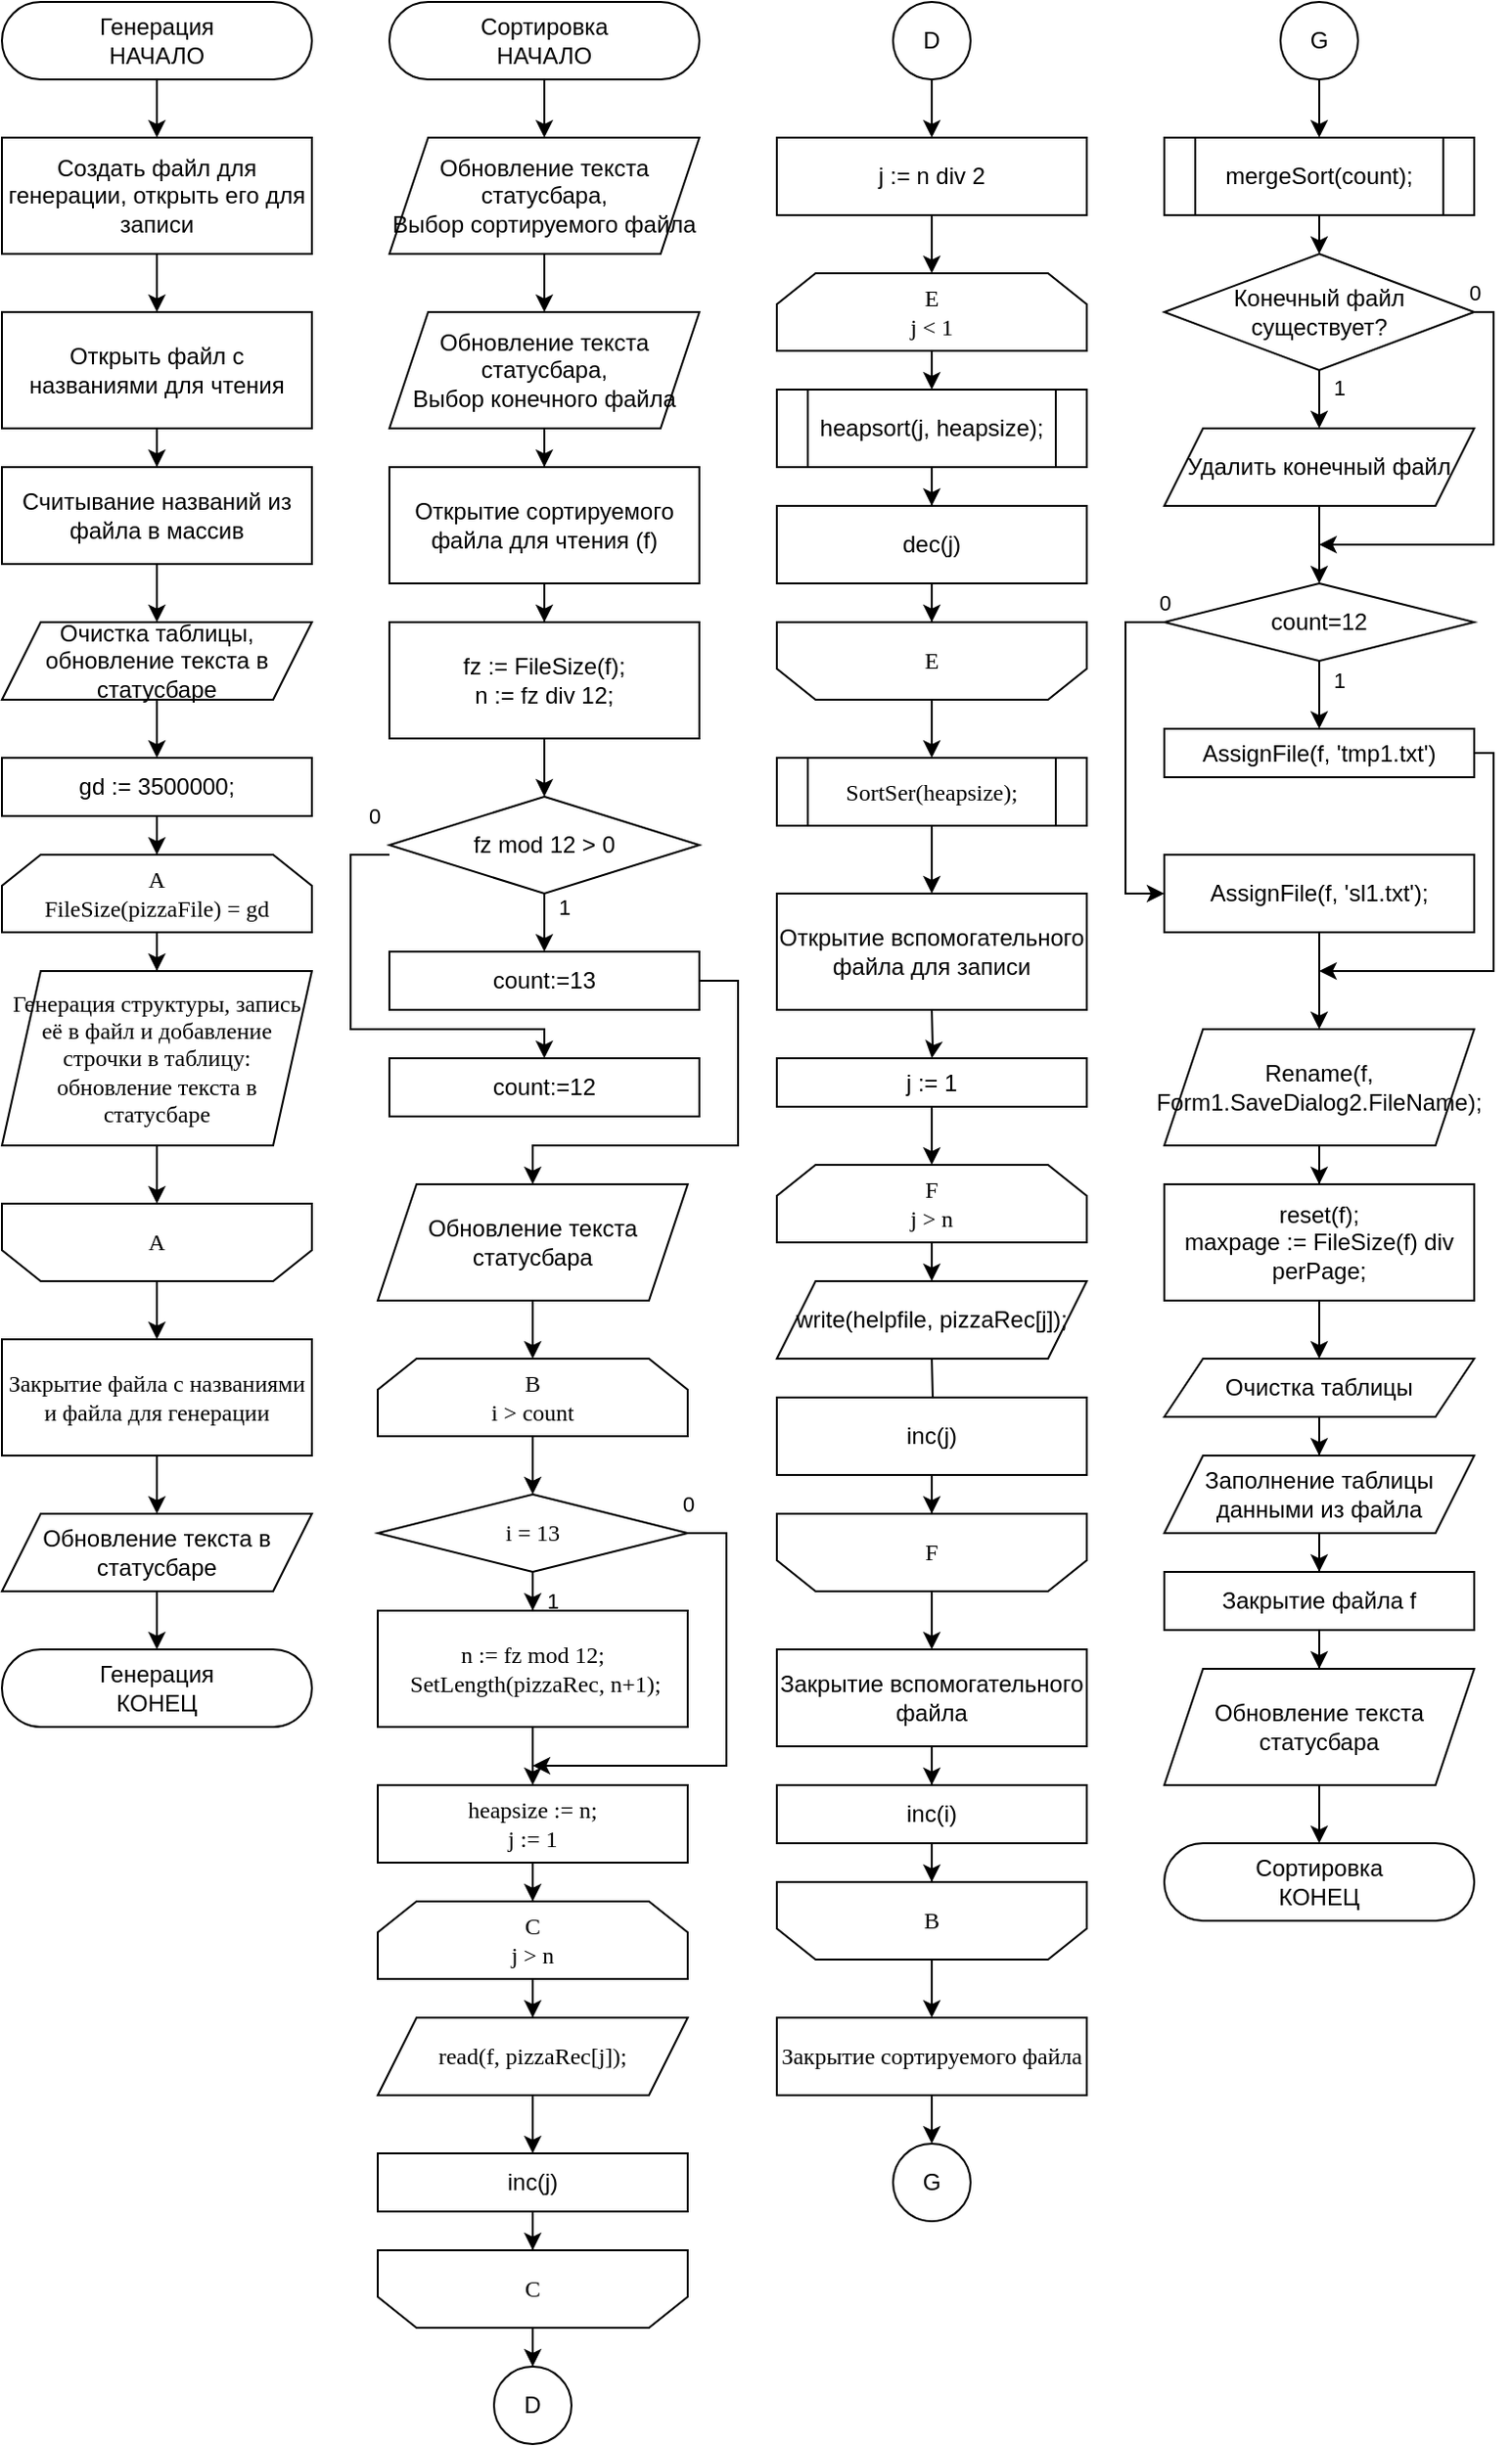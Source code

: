 <mxfile version="14.6.13" type="device"><diagram id="C5RBs43oDa-KdzZeNtuy" name="Page-1"><mxGraphModel dx="1102" dy="614" grid="1" gridSize="10" guides="1" tooltips="1" connect="1" arrows="1" fold="1" page="1" pageScale="1" pageWidth="827" pageHeight="1169" math="0" shadow="0"><root><mxCell id="WIyWlLk6GJQsqaUBKTNV-0"/><mxCell id="WIyWlLk6GJQsqaUBKTNV-1" parent="WIyWlLk6GJQsqaUBKTNV-0"/><mxCell id="dCQREjyD7vPrc6CEst1k-3" value="" style="edgeStyle=orthogonalEdgeStyle;rounded=0;orthogonalLoop=1;jettySize=auto;html=1;" edge="1" parent="WIyWlLk6GJQsqaUBKTNV-1" source="dCQREjyD7vPrc6CEst1k-0" target="dCQREjyD7vPrc6CEst1k-2"><mxGeometry relative="1" as="geometry"/></mxCell><mxCell id="dCQREjyD7vPrc6CEst1k-0" value="Генерация&lt;br&gt;НАЧАЛО" style="rounded=1;whiteSpace=wrap;html=1;arcSize=50;strokeWidth=1;fontSize=12;" vertex="1" parent="WIyWlLk6GJQsqaUBKTNV-1"><mxGeometry x="40" y="40" width="160" height="40" as="geometry"/></mxCell><mxCell id="dCQREjyD7vPrc6CEst1k-5" value="" style="edgeStyle=orthogonalEdgeStyle;rounded=0;orthogonalLoop=1;jettySize=auto;html=1;" edge="1" parent="WIyWlLk6GJQsqaUBKTNV-1" source="dCQREjyD7vPrc6CEst1k-2" target="dCQREjyD7vPrc6CEst1k-4"><mxGeometry relative="1" as="geometry"/></mxCell><mxCell id="dCQREjyD7vPrc6CEst1k-2" value="Создать файл для генерации, открыть его для записи" style="rounded=0;whiteSpace=wrap;html=1;" vertex="1" parent="WIyWlLk6GJQsqaUBKTNV-1"><mxGeometry x="40" y="110" width="160" height="60" as="geometry"/></mxCell><mxCell id="dCQREjyD7vPrc6CEst1k-7" value="" style="edgeStyle=orthogonalEdgeStyle;rounded=0;orthogonalLoop=1;jettySize=auto;html=1;" edge="1" parent="WIyWlLk6GJQsqaUBKTNV-1" source="dCQREjyD7vPrc6CEst1k-4" target="dCQREjyD7vPrc6CEst1k-6"><mxGeometry relative="1" as="geometry"/></mxCell><mxCell id="dCQREjyD7vPrc6CEst1k-4" value="Открыть файл с названиями для чтения" style="whiteSpace=wrap;html=1;rounded=0;" vertex="1" parent="WIyWlLk6GJQsqaUBKTNV-1"><mxGeometry x="40" y="200" width="160" height="60" as="geometry"/></mxCell><mxCell id="dCQREjyD7vPrc6CEst1k-13" value="" style="edgeStyle=orthogonalEdgeStyle;rounded=0;orthogonalLoop=1;jettySize=auto;html=1;" edge="1" parent="WIyWlLk6GJQsqaUBKTNV-1" source="dCQREjyD7vPrc6CEst1k-6" target="dCQREjyD7vPrc6CEst1k-12"><mxGeometry relative="1" as="geometry"/></mxCell><mxCell id="dCQREjyD7vPrc6CEst1k-6" value="Считывание названий из файла в массив" style="whiteSpace=wrap;html=1;rounded=0;" vertex="1" parent="WIyWlLk6GJQsqaUBKTNV-1"><mxGeometry x="40" y="280" width="160" height="50" as="geometry"/></mxCell><mxCell id="dCQREjyD7vPrc6CEst1k-15" value="" style="edgeStyle=orthogonalEdgeStyle;rounded=0;orthogonalLoop=1;jettySize=auto;html=1;" edge="1" parent="WIyWlLk6GJQsqaUBKTNV-1" source="dCQREjyD7vPrc6CEst1k-12"><mxGeometry relative="1" as="geometry"><mxPoint x="120" y="430" as="targetPoint"/></mxGeometry></mxCell><mxCell id="dCQREjyD7vPrc6CEst1k-12" value="Очистка таблицы, обновление текста в статусбаре" style="shape=parallelogram;perimeter=parallelogramPerimeter;whiteSpace=wrap;html=1;fixedSize=1;" vertex="1" parent="WIyWlLk6GJQsqaUBKTNV-1"><mxGeometry x="40" y="360" width="160" height="40" as="geometry"/></mxCell><mxCell id="dCQREjyD7vPrc6CEst1k-21" value="" style="edgeStyle=orthogonalEdgeStyle;rounded=0;orthogonalLoop=1;jettySize=auto;html=1;" edge="1" parent="WIyWlLk6GJQsqaUBKTNV-1" source="dCQREjyD7vPrc6CEst1k-17" target="dCQREjyD7vPrc6CEst1k-20"><mxGeometry relative="1" as="geometry"/></mxCell><mxCell id="dCQREjyD7vPrc6CEst1k-17" value="A&lt;br&gt;FileSize(pizzaFile) = gd" style="shape=loopLimit;whiteSpace=wrap;html=1;rounded=0;shadow=0;strokeWidth=1;fillColor=#ffffff;fontFamily=Times New Roman;fontSize=12;" vertex="1" parent="WIyWlLk6GJQsqaUBKTNV-1"><mxGeometry x="40" y="480" width="160" height="40" as="geometry"/></mxCell><mxCell id="dCQREjyD7vPrc6CEst1k-19" value="" style="edgeStyle=orthogonalEdgeStyle;rounded=0;orthogonalLoop=1;jettySize=auto;html=1;" edge="1" parent="WIyWlLk6GJQsqaUBKTNV-1" source="dCQREjyD7vPrc6CEst1k-18" target="dCQREjyD7vPrc6CEst1k-17"><mxGeometry relative="1" as="geometry"/></mxCell><mxCell id="dCQREjyD7vPrc6CEst1k-18" value="gd := 3500000;" style="rounded=0;whiteSpace=wrap;html=1;" vertex="1" parent="WIyWlLk6GJQsqaUBKTNV-1"><mxGeometry x="40" y="430" width="160" height="30" as="geometry"/></mxCell><mxCell id="dCQREjyD7vPrc6CEst1k-24" value="" style="edgeStyle=orthogonalEdgeStyle;rounded=0;orthogonalLoop=1;jettySize=auto;html=1;" edge="1" parent="WIyWlLk6GJQsqaUBKTNV-1" source="dCQREjyD7vPrc6CEst1k-20" target="dCQREjyD7vPrc6CEst1k-23"><mxGeometry relative="1" as="geometry"/></mxCell><mxCell id="dCQREjyD7vPrc6CEst1k-20" value="Генерация структуры, запись её в файл и добавление строчки в таблицу: обновление текста в статусбаре" style="shape=parallelogram;perimeter=parallelogramPerimeter;whiteSpace=wrap;html=1;fixedSize=1;rounded=0;shadow=0;fontFamily=Times New Roman;strokeWidth=1;" vertex="1" parent="WIyWlLk6GJQsqaUBKTNV-1"><mxGeometry x="40" y="540" width="160" height="90" as="geometry"/></mxCell><mxCell id="dCQREjyD7vPrc6CEst1k-26" value="" style="edgeStyle=orthogonalEdgeStyle;rounded=0;orthogonalLoop=1;jettySize=auto;html=1;" edge="1" parent="WIyWlLk6GJQsqaUBKTNV-1" source="dCQREjyD7vPrc6CEst1k-23" target="dCQREjyD7vPrc6CEst1k-25"><mxGeometry relative="1" as="geometry"/></mxCell><mxCell id="dCQREjyD7vPrc6CEst1k-23" value="A" style="shape=loopLimit;whiteSpace=wrap;html=1;rounded=0;shadow=0;strokeWidth=1;fillColor=#ffffff;fontFamily=Times New Roman;fontSize=12;direction=west;" vertex="1" parent="WIyWlLk6GJQsqaUBKTNV-1"><mxGeometry x="40" y="660" width="160" height="40" as="geometry"/></mxCell><mxCell id="dCQREjyD7vPrc6CEst1k-28" value="" style="edgeStyle=orthogonalEdgeStyle;rounded=0;orthogonalLoop=1;jettySize=auto;html=1;" edge="1" parent="WIyWlLk6GJQsqaUBKTNV-1" source="dCQREjyD7vPrc6CEst1k-25" target="dCQREjyD7vPrc6CEst1k-27"><mxGeometry relative="1" as="geometry"/></mxCell><mxCell id="dCQREjyD7vPrc6CEst1k-25" value="Закрытие файла с названиями и файла для генерации" style="whiteSpace=wrap;html=1;rounded=0;shadow=0;fontFamily=Times New Roman;strokeWidth=1;" vertex="1" parent="WIyWlLk6GJQsqaUBKTNV-1"><mxGeometry x="40" y="730" width="160" height="60" as="geometry"/></mxCell><mxCell id="dCQREjyD7vPrc6CEst1k-30" value="" style="edgeStyle=orthogonalEdgeStyle;rounded=0;orthogonalLoop=1;jettySize=auto;html=1;" edge="1" parent="WIyWlLk6GJQsqaUBKTNV-1" source="dCQREjyD7vPrc6CEst1k-27" target="dCQREjyD7vPrc6CEst1k-29"><mxGeometry relative="1" as="geometry"/></mxCell><mxCell id="dCQREjyD7vPrc6CEst1k-27" value="Обновление текста в статусбаре" style="shape=parallelogram;perimeter=parallelogramPerimeter;whiteSpace=wrap;html=1;fixedSize=1;" vertex="1" parent="WIyWlLk6GJQsqaUBKTNV-1"><mxGeometry x="40" y="820" width="160" height="40" as="geometry"/></mxCell><mxCell id="dCQREjyD7vPrc6CEst1k-29" value="Генерация&lt;br&gt;КОНЕЦ" style="rounded=1;whiteSpace=wrap;html=1;arcSize=50;strokeWidth=1;fontSize=12;" vertex="1" parent="WIyWlLk6GJQsqaUBKTNV-1"><mxGeometry x="40" y="890" width="160" height="40" as="geometry"/></mxCell><mxCell id="dCQREjyD7vPrc6CEst1k-33" value="" style="edgeStyle=orthogonalEdgeStyle;rounded=0;orthogonalLoop=1;jettySize=auto;html=1;" edge="1" parent="WIyWlLk6GJQsqaUBKTNV-1" source="dCQREjyD7vPrc6CEst1k-31" target="dCQREjyD7vPrc6CEst1k-32"><mxGeometry relative="1" as="geometry"/></mxCell><mxCell id="dCQREjyD7vPrc6CEst1k-31" value="Сортировка&lt;br&gt;НАЧАЛО" style="rounded=1;whiteSpace=wrap;html=1;arcSize=50;strokeWidth=1;fontSize=12;" vertex="1" parent="WIyWlLk6GJQsqaUBKTNV-1"><mxGeometry x="240" y="40" width="160" height="40" as="geometry"/></mxCell><mxCell id="dCQREjyD7vPrc6CEst1k-35" value="" style="edgeStyle=orthogonalEdgeStyle;rounded=0;orthogonalLoop=1;jettySize=auto;html=1;" edge="1" parent="WIyWlLk6GJQsqaUBKTNV-1" source="dCQREjyD7vPrc6CEst1k-32" target="dCQREjyD7vPrc6CEst1k-34"><mxGeometry relative="1" as="geometry"/></mxCell><mxCell id="dCQREjyD7vPrc6CEst1k-32" value="Обновление текста статусбара,&lt;br&gt;Выбор сортируемого файла" style="shape=parallelogram;perimeter=parallelogramPerimeter;whiteSpace=wrap;html=1;fixedSize=1;" vertex="1" parent="WIyWlLk6GJQsqaUBKTNV-1"><mxGeometry x="240" y="110" width="160" height="60" as="geometry"/></mxCell><mxCell id="dCQREjyD7vPrc6CEst1k-37" value="" style="edgeStyle=orthogonalEdgeStyle;rounded=0;orthogonalLoop=1;jettySize=auto;html=1;" edge="1" parent="WIyWlLk6GJQsqaUBKTNV-1" source="dCQREjyD7vPrc6CEst1k-34" target="dCQREjyD7vPrc6CEst1k-36"><mxGeometry relative="1" as="geometry"/></mxCell><mxCell id="dCQREjyD7vPrc6CEst1k-34" value="Обновление текста статусбара,&lt;br&gt;Выбор конечного файла" style="shape=parallelogram;perimeter=parallelogramPerimeter;whiteSpace=wrap;html=1;fixedSize=1;" vertex="1" parent="WIyWlLk6GJQsqaUBKTNV-1"><mxGeometry x="240" y="200" width="160" height="60" as="geometry"/></mxCell><mxCell id="dCQREjyD7vPrc6CEst1k-39" value="" style="edgeStyle=orthogonalEdgeStyle;rounded=0;orthogonalLoop=1;jettySize=auto;html=1;" edge="1" parent="WIyWlLk6GJQsqaUBKTNV-1" source="dCQREjyD7vPrc6CEst1k-36" target="dCQREjyD7vPrc6CEst1k-38"><mxGeometry relative="1" as="geometry"/></mxCell><mxCell id="dCQREjyD7vPrc6CEst1k-36" value="Открытие сортируемого файла для чтения (f)" style="whiteSpace=wrap;html=1;" vertex="1" parent="WIyWlLk6GJQsqaUBKTNV-1"><mxGeometry x="240" y="280" width="160" height="60" as="geometry"/></mxCell><mxCell id="dCQREjyD7vPrc6CEst1k-41" value="" style="edgeStyle=orthogonalEdgeStyle;rounded=0;orthogonalLoop=1;jettySize=auto;html=1;" edge="1" parent="WIyWlLk6GJQsqaUBKTNV-1" source="dCQREjyD7vPrc6CEst1k-38" target="dCQREjyD7vPrc6CEst1k-40"><mxGeometry relative="1" as="geometry"/></mxCell><mxCell id="dCQREjyD7vPrc6CEst1k-38" value="&lt;div&gt;fz := FileSize(f);&lt;/div&gt;&lt;div&gt;&lt;span&gt;n := fz div 12;&lt;/span&gt;&lt;/div&gt;" style="whiteSpace=wrap;html=1;" vertex="1" parent="WIyWlLk6GJQsqaUBKTNV-1"><mxGeometry x="240" y="360" width="160" height="60" as="geometry"/></mxCell><mxCell id="dCQREjyD7vPrc6CEst1k-43" value="1" style="edgeStyle=orthogonalEdgeStyle;rounded=0;orthogonalLoop=1;jettySize=auto;html=1;" edge="1" parent="WIyWlLk6GJQsqaUBKTNV-1" source="dCQREjyD7vPrc6CEst1k-40" target="dCQREjyD7vPrc6CEst1k-42"><mxGeometry x="-0.733" y="10" relative="1" as="geometry"><mxPoint as="offset"/></mxGeometry></mxCell><mxCell id="dCQREjyD7vPrc6CEst1k-119" value="0" style="edgeStyle=orthogonalEdgeStyle;rounded=0;orthogonalLoop=1;jettySize=auto;html=1;entryX=0.5;entryY=0;entryDx=0;entryDy=0;" edge="1" parent="WIyWlLk6GJQsqaUBKTNV-1" target="dCQREjyD7vPrc6CEst1k-45"><mxGeometry x="-0.923" y="-20" relative="1" as="geometry"><mxPoint x="240" y="480" as="sourcePoint"/><Array as="points"><mxPoint x="220" y="480"/><mxPoint x="220" y="570"/><mxPoint x="320" y="570"/></Array><mxPoint as="offset"/></mxGeometry></mxCell><mxCell id="dCQREjyD7vPrc6CEst1k-40" value="fz mod 12 &amp;gt; 0" style="rhombus;whiteSpace=wrap;html=1;" vertex="1" parent="WIyWlLk6GJQsqaUBKTNV-1"><mxGeometry x="240" y="450" width="160" height="50" as="geometry"/></mxCell><mxCell id="dCQREjyD7vPrc6CEst1k-118" value="" style="edgeStyle=orthogonalEdgeStyle;rounded=0;orthogonalLoop=1;jettySize=auto;html=1;entryX=0.5;entryY=0;entryDx=0;entryDy=0;" edge="1" parent="WIyWlLk6GJQsqaUBKTNV-1" source="dCQREjyD7vPrc6CEst1k-42" target="dCQREjyD7vPrc6CEst1k-48"><mxGeometry relative="1" as="geometry"><Array as="points"><mxPoint x="420" y="545"/><mxPoint x="420" y="630"/><mxPoint x="314" y="630"/></Array></mxGeometry></mxCell><mxCell id="dCQREjyD7vPrc6CEst1k-42" value="count:=13" style="whiteSpace=wrap;html=1;" vertex="1" parent="WIyWlLk6GJQsqaUBKTNV-1"><mxGeometry x="240" y="530" width="160" height="30" as="geometry"/></mxCell><mxCell id="dCQREjyD7vPrc6CEst1k-45" value="count:=12" style="whiteSpace=wrap;html=1;" vertex="1" parent="WIyWlLk6GJQsqaUBKTNV-1"><mxGeometry x="240" y="585" width="160" height="30" as="geometry"/></mxCell><mxCell id="dCQREjyD7vPrc6CEst1k-53" value="" style="edgeStyle=orthogonalEdgeStyle;rounded=0;orthogonalLoop=1;jettySize=auto;html=1;" edge="1" parent="WIyWlLk6GJQsqaUBKTNV-1" source="dCQREjyD7vPrc6CEst1k-48" target="dCQREjyD7vPrc6CEst1k-52"><mxGeometry relative="1" as="geometry"/></mxCell><mxCell id="dCQREjyD7vPrc6CEst1k-48" value="Обновление текста статусбара" style="shape=parallelogram;perimeter=parallelogramPerimeter;whiteSpace=wrap;html=1;fixedSize=1;" vertex="1" parent="WIyWlLk6GJQsqaUBKTNV-1"><mxGeometry x="234" y="650" width="160" height="60" as="geometry"/></mxCell><mxCell id="dCQREjyD7vPrc6CEst1k-55" value="" style="edgeStyle=orthogonalEdgeStyle;rounded=0;orthogonalLoop=1;jettySize=auto;html=1;" edge="1" parent="WIyWlLk6GJQsqaUBKTNV-1" source="dCQREjyD7vPrc6CEst1k-52" target="dCQREjyD7vPrc6CEst1k-54"><mxGeometry relative="1" as="geometry"/></mxCell><mxCell id="dCQREjyD7vPrc6CEst1k-52" value="B&lt;br&gt;i &amp;gt;&amp;nbsp;count" style="shape=loopLimit;whiteSpace=wrap;html=1;rounded=0;shadow=0;strokeWidth=1;fillColor=#ffffff;fontFamily=Times New Roman;fontSize=12;" vertex="1" parent="WIyWlLk6GJQsqaUBKTNV-1"><mxGeometry x="234" y="740" width="160" height="40" as="geometry"/></mxCell><mxCell id="dCQREjyD7vPrc6CEst1k-57" value="1" style="edgeStyle=orthogonalEdgeStyle;rounded=0;orthogonalLoop=1;jettySize=auto;html=1;" edge="1" parent="WIyWlLk6GJQsqaUBKTNV-1" source="dCQREjyD7vPrc6CEst1k-54" target="dCQREjyD7vPrc6CEst1k-56"><mxGeometry x="-0.5" y="10" relative="1" as="geometry"><mxPoint as="offset"/></mxGeometry></mxCell><mxCell id="dCQREjyD7vPrc6CEst1k-61" value="0" style="edgeStyle=orthogonalEdgeStyle;rounded=0;orthogonalLoop=1;jettySize=auto;html=1;exitX=1;exitY=0.5;exitDx=0;exitDy=0;" edge="1" parent="WIyWlLk6GJQsqaUBKTNV-1" source="dCQREjyD7vPrc6CEst1k-54"><mxGeometry x="-1" y="15" relative="1" as="geometry"><mxPoint x="314" y="950" as="targetPoint"/><Array as="points"><mxPoint x="414" y="830"/><mxPoint x="414" y="950"/></Array><mxPoint as="offset"/></mxGeometry></mxCell><mxCell id="dCQREjyD7vPrc6CEst1k-54" value="i = 13" style="rhombus;whiteSpace=wrap;html=1;rounded=0;shadow=0;fontFamily=Times New Roman;strokeWidth=1;" vertex="1" parent="WIyWlLk6GJQsqaUBKTNV-1"><mxGeometry x="234" y="810" width="160" height="40" as="geometry"/></mxCell><mxCell id="dCQREjyD7vPrc6CEst1k-59" value="" style="edgeStyle=orthogonalEdgeStyle;rounded=0;orthogonalLoop=1;jettySize=auto;html=1;" edge="1" parent="WIyWlLk6GJQsqaUBKTNV-1" source="dCQREjyD7vPrc6CEst1k-56" target="dCQREjyD7vPrc6CEst1k-58"><mxGeometry relative="1" as="geometry"/></mxCell><mxCell id="dCQREjyD7vPrc6CEst1k-56" value="&lt;div&gt;n := fz mod 12;&lt;/div&gt;&lt;div&gt;&lt;span&gt;&amp;nbsp;SetLength(pizzaRec, n+1);&lt;/span&gt;&lt;/div&gt;" style="whiteSpace=wrap;html=1;rounded=0;shadow=0;fontFamily=Times New Roman;strokeWidth=1;" vertex="1" parent="WIyWlLk6GJQsqaUBKTNV-1"><mxGeometry x="234" y="870" width="160" height="60" as="geometry"/></mxCell><mxCell id="dCQREjyD7vPrc6CEst1k-63" value="" style="edgeStyle=orthogonalEdgeStyle;rounded=0;orthogonalLoop=1;jettySize=auto;html=1;" edge="1" parent="WIyWlLk6GJQsqaUBKTNV-1" source="dCQREjyD7vPrc6CEst1k-58" target="dCQREjyD7vPrc6CEst1k-62"><mxGeometry relative="1" as="geometry"/></mxCell><mxCell id="dCQREjyD7vPrc6CEst1k-58" value="heapsize := n;&lt;br&gt;j := 1" style="whiteSpace=wrap;html=1;rounded=0;shadow=0;fontFamily=Times New Roman;strokeWidth=1;" vertex="1" parent="WIyWlLk6GJQsqaUBKTNV-1"><mxGeometry x="234" y="960" width="160" height="40" as="geometry"/></mxCell><mxCell id="dCQREjyD7vPrc6CEst1k-65" value="" style="edgeStyle=orthogonalEdgeStyle;rounded=0;orthogonalLoop=1;jettySize=auto;html=1;" edge="1" parent="WIyWlLk6GJQsqaUBKTNV-1" source="dCQREjyD7vPrc6CEst1k-62" target="dCQREjyD7vPrc6CEst1k-64"><mxGeometry relative="1" as="geometry"/></mxCell><mxCell id="dCQREjyD7vPrc6CEst1k-62" value="C&lt;br&gt;j &amp;gt; n" style="shape=loopLimit;whiteSpace=wrap;html=1;rounded=0;shadow=0;strokeWidth=1;fillColor=#ffffff;fontFamily=Times New Roman;fontSize=12;" vertex="1" parent="WIyWlLk6GJQsqaUBKTNV-1"><mxGeometry x="234" y="1020" width="160" height="40" as="geometry"/></mxCell><mxCell id="dCQREjyD7vPrc6CEst1k-87" value="" style="edgeStyle=orthogonalEdgeStyle;rounded=0;orthogonalLoop=1;jettySize=auto;html=1;" edge="1" parent="WIyWlLk6GJQsqaUBKTNV-1" source="dCQREjyD7vPrc6CEst1k-64" target="dCQREjyD7vPrc6CEst1k-86"><mxGeometry relative="1" as="geometry"/></mxCell><mxCell id="dCQREjyD7vPrc6CEst1k-64" value="read(f, pizzaRec[j]);" style="shape=parallelogram;perimeter=parallelogramPerimeter;whiteSpace=wrap;html=1;fixedSize=1;rounded=0;shadow=0;fontFamily=Times New Roman;strokeWidth=1;" vertex="1" parent="WIyWlLk6GJQsqaUBKTNV-1"><mxGeometry x="234" y="1080" width="160" height="40" as="geometry"/></mxCell><mxCell id="dCQREjyD7vPrc6CEst1k-69" value="" style="edgeStyle=orthogonalEdgeStyle;rounded=0;orthogonalLoop=1;jettySize=auto;html=1;" edge="1" parent="WIyWlLk6GJQsqaUBKTNV-1" source="dCQREjyD7vPrc6CEst1k-66" target="dCQREjyD7vPrc6CEst1k-68"><mxGeometry relative="1" as="geometry"/></mxCell><mxCell id="dCQREjyD7vPrc6CEst1k-66" value="C" style="shape=loopLimit;whiteSpace=wrap;html=1;rounded=0;shadow=0;strokeWidth=1;fillColor=#ffffff;fontFamily=Times New Roman;fontSize=12;direction=west;" vertex="1" parent="WIyWlLk6GJQsqaUBKTNV-1"><mxGeometry x="234" y="1200" width="160" height="40" as="geometry"/></mxCell><mxCell id="dCQREjyD7vPrc6CEst1k-68" value="D" style="ellipse;whiteSpace=wrap;html=1;aspect=fixed;" vertex="1" parent="WIyWlLk6GJQsqaUBKTNV-1"><mxGeometry x="294" y="1260" width="40" height="40" as="geometry"/></mxCell><mxCell id="dCQREjyD7vPrc6CEst1k-78" value="" style="edgeStyle=orthogonalEdgeStyle;rounded=0;orthogonalLoop=1;jettySize=auto;html=1;" edge="1" parent="WIyWlLk6GJQsqaUBKTNV-1" source="dCQREjyD7vPrc6CEst1k-70" target="dCQREjyD7vPrc6CEst1k-77"><mxGeometry relative="1" as="geometry"/></mxCell><mxCell id="dCQREjyD7vPrc6CEst1k-70" value="D" style="ellipse;whiteSpace=wrap;html=1;aspect=fixed;" vertex="1" parent="WIyWlLk6GJQsqaUBKTNV-1"><mxGeometry x="500" y="40" width="40" height="40" as="geometry"/></mxCell><mxCell id="dCQREjyD7vPrc6CEst1k-71" value="" style="edgeStyle=orthogonalEdgeStyle;rounded=0;orthogonalLoop=1;jettySize=auto;html=1;" edge="1" parent="WIyWlLk6GJQsqaUBKTNV-1" source="dCQREjyD7vPrc6CEst1k-72"><mxGeometry relative="1" as="geometry"><mxPoint x="520" y="240" as="targetPoint"/></mxGeometry></mxCell><mxCell id="dCQREjyD7vPrc6CEst1k-72" value="E&lt;br&gt;j &amp;lt; 1" style="shape=loopLimit;whiteSpace=wrap;html=1;rounded=0;shadow=0;strokeWidth=1;fillColor=#ffffff;fontFamily=Times New Roman;fontSize=12;" vertex="1" parent="WIyWlLk6GJQsqaUBKTNV-1"><mxGeometry x="440" y="180" width="160" height="40" as="geometry"/></mxCell><mxCell id="dCQREjyD7vPrc6CEst1k-93" value="" style="edgeStyle=orthogonalEdgeStyle;rounded=0;orthogonalLoop=1;jettySize=auto;html=1;" edge="1" parent="WIyWlLk6GJQsqaUBKTNV-1" source="dCQREjyD7vPrc6CEst1k-75" target="dCQREjyD7vPrc6CEst1k-92"><mxGeometry relative="1" as="geometry"/></mxCell><mxCell id="dCQREjyD7vPrc6CEst1k-75" value="E" style="shape=loopLimit;whiteSpace=wrap;html=1;rounded=0;shadow=0;strokeWidth=1;fillColor=#ffffff;fontFamily=Times New Roman;fontSize=12;direction=west;" vertex="1" parent="WIyWlLk6GJQsqaUBKTNV-1"><mxGeometry x="440" y="360" width="160" height="40" as="geometry"/></mxCell><mxCell id="dCQREjyD7vPrc6CEst1k-81" value="" style="edgeStyle=orthogonalEdgeStyle;rounded=0;orthogonalLoop=1;jettySize=auto;html=1;entryX=0.5;entryY=0;entryDx=0;entryDy=0;" edge="1" parent="WIyWlLk6GJQsqaUBKTNV-1" source="dCQREjyD7vPrc6CEst1k-77" target="dCQREjyD7vPrc6CEst1k-72"><mxGeometry relative="1" as="geometry"><mxPoint x="520" y="210" as="targetPoint"/></mxGeometry></mxCell><mxCell id="dCQREjyD7vPrc6CEst1k-77" value="j := n div 2" style="rounded=0;whiteSpace=wrap;html=1;" vertex="1" parent="WIyWlLk6GJQsqaUBKTNV-1"><mxGeometry x="440" y="110" width="160" height="40" as="geometry"/></mxCell><mxCell id="dCQREjyD7vPrc6CEst1k-84" value="" style="edgeStyle=orthogonalEdgeStyle;rounded=0;orthogonalLoop=1;jettySize=auto;html=1;" edge="1" parent="WIyWlLk6GJQsqaUBKTNV-1" source="dCQREjyD7vPrc6CEst1k-82" target="dCQREjyD7vPrc6CEst1k-83"><mxGeometry relative="1" as="geometry"/></mxCell><mxCell id="dCQREjyD7vPrc6CEst1k-82" value="heapsort(j, heapsize);" style="shape=process;whiteSpace=wrap;html=1;backgroundOutline=1;" vertex="1" parent="WIyWlLk6GJQsqaUBKTNV-1"><mxGeometry x="440" y="240" width="160" height="40" as="geometry"/></mxCell><mxCell id="dCQREjyD7vPrc6CEst1k-85" value="" style="edgeStyle=orthogonalEdgeStyle;rounded=0;orthogonalLoop=1;jettySize=auto;html=1;" edge="1" parent="WIyWlLk6GJQsqaUBKTNV-1" source="dCQREjyD7vPrc6CEst1k-83" target="dCQREjyD7vPrc6CEst1k-75"><mxGeometry relative="1" as="geometry"/></mxCell><mxCell id="dCQREjyD7vPrc6CEst1k-83" value="dec(j)" style="rounded=0;whiteSpace=wrap;html=1;" vertex="1" parent="WIyWlLk6GJQsqaUBKTNV-1"><mxGeometry x="440" y="300" width="160" height="40" as="geometry"/></mxCell><mxCell id="dCQREjyD7vPrc6CEst1k-91" value="" style="edgeStyle=orthogonalEdgeStyle;rounded=0;orthogonalLoop=1;jettySize=auto;html=1;" edge="1" parent="WIyWlLk6GJQsqaUBKTNV-1" source="dCQREjyD7vPrc6CEst1k-86" target="dCQREjyD7vPrc6CEst1k-66"><mxGeometry relative="1" as="geometry"/></mxCell><mxCell id="dCQREjyD7vPrc6CEst1k-86" value="inc(j)" style="rounded=0;whiteSpace=wrap;html=1;" vertex="1" parent="WIyWlLk6GJQsqaUBKTNV-1"><mxGeometry x="234" y="1150" width="160" height="30" as="geometry"/></mxCell><mxCell id="dCQREjyD7vPrc6CEst1k-95" value="" style="edgeStyle=orthogonalEdgeStyle;rounded=0;orthogonalLoop=1;jettySize=auto;html=1;" edge="1" parent="WIyWlLk6GJQsqaUBKTNV-1" source="dCQREjyD7vPrc6CEst1k-92"><mxGeometry relative="1" as="geometry"><mxPoint x="520" y="500" as="targetPoint"/></mxGeometry></mxCell><mxCell id="dCQREjyD7vPrc6CEst1k-92" value="SortSer(heapsize);" style="shape=process;whiteSpace=wrap;html=1;backgroundOutline=1;rounded=0;shadow=0;fontFamily=Times New Roman;strokeWidth=1;" vertex="1" parent="WIyWlLk6GJQsqaUBKTNV-1"><mxGeometry x="440" y="430" width="160" height="35" as="geometry"/></mxCell><mxCell id="dCQREjyD7vPrc6CEst1k-97" value="" style="edgeStyle=orthogonalEdgeStyle;rounded=0;orthogonalLoop=1;jettySize=auto;html=1;" edge="1" parent="WIyWlLk6GJQsqaUBKTNV-1" target="dCQREjyD7vPrc6CEst1k-96"><mxGeometry relative="1" as="geometry"><mxPoint x="520" y="560" as="sourcePoint"/></mxGeometry></mxCell><mxCell id="dCQREjyD7vPrc6CEst1k-106" value="" style="edgeStyle=orthogonalEdgeStyle;rounded=0;orthogonalLoop=1;jettySize=auto;html=1;" edge="1" parent="WIyWlLk6GJQsqaUBKTNV-1" source="dCQREjyD7vPrc6CEst1k-96" target="dCQREjyD7vPrc6CEst1k-99"><mxGeometry relative="1" as="geometry"/></mxCell><mxCell id="dCQREjyD7vPrc6CEst1k-96" value="j := 1" style="whiteSpace=wrap;html=1;" vertex="1" parent="WIyWlLk6GJQsqaUBKTNV-1"><mxGeometry x="440" y="585" width="160" height="25" as="geometry"/></mxCell><mxCell id="dCQREjyD7vPrc6CEst1k-98" value="" style="edgeStyle=orthogonalEdgeStyle;rounded=0;orthogonalLoop=1;jettySize=auto;html=1;" edge="1" parent="WIyWlLk6GJQsqaUBKTNV-1" source="dCQREjyD7vPrc6CEst1k-99"><mxGeometry relative="1" as="geometry"><mxPoint x="520" y="700" as="targetPoint"/></mxGeometry></mxCell><mxCell id="dCQREjyD7vPrc6CEst1k-99" value="F&lt;br&gt;j &amp;gt; n" style="shape=loopLimit;whiteSpace=wrap;html=1;rounded=0;shadow=0;strokeWidth=1;fillColor=#ffffff;fontFamily=Times New Roman;fontSize=12;" vertex="1" parent="WIyWlLk6GJQsqaUBKTNV-1"><mxGeometry x="440" y="640" width="160" height="40" as="geometry"/></mxCell><mxCell id="dCQREjyD7vPrc6CEst1k-111" value="" style="edgeStyle=orthogonalEdgeStyle;rounded=0;orthogonalLoop=1;jettySize=auto;html=1;" edge="1" parent="WIyWlLk6GJQsqaUBKTNV-1" source="dCQREjyD7vPrc6CEst1k-100" target="dCQREjyD7vPrc6CEst1k-110"><mxGeometry relative="1" as="geometry"/></mxCell><mxCell id="dCQREjyD7vPrc6CEst1k-100" value="F" style="shape=loopLimit;whiteSpace=wrap;html=1;rounded=0;shadow=0;strokeWidth=1;fillColor=#ffffff;fontFamily=Times New Roman;fontSize=12;direction=west;" vertex="1" parent="WIyWlLk6GJQsqaUBKTNV-1"><mxGeometry x="440" y="820" width="160" height="40" as="geometry"/></mxCell><mxCell id="dCQREjyD7vPrc6CEst1k-101" value="" style="edgeStyle=orthogonalEdgeStyle;rounded=0;orthogonalLoop=1;jettySize=auto;html=1;" edge="1" parent="WIyWlLk6GJQsqaUBKTNV-1" target="dCQREjyD7vPrc6CEst1k-104"><mxGeometry relative="1" as="geometry"><mxPoint x="520" y="740" as="sourcePoint"/></mxGeometry></mxCell><mxCell id="dCQREjyD7vPrc6CEst1k-103" value="" style="edgeStyle=orthogonalEdgeStyle;rounded=0;orthogonalLoop=1;jettySize=auto;html=1;" edge="1" parent="WIyWlLk6GJQsqaUBKTNV-1" source="dCQREjyD7vPrc6CEst1k-104" target="dCQREjyD7vPrc6CEst1k-100"><mxGeometry relative="1" as="geometry"/></mxCell><mxCell id="dCQREjyD7vPrc6CEst1k-104" value="inc(j)" style="rounded=0;whiteSpace=wrap;html=1;" vertex="1" parent="WIyWlLk6GJQsqaUBKTNV-1"><mxGeometry x="440" y="760" width="160" height="40" as="geometry"/></mxCell><mxCell id="dCQREjyD7vPrc6CEst1k-107" value="write(helpfile, pizzaRec[j]);" style="shape=parallelogram;perimeter=parallelogramPerimeter;whiteSpace=wrap;html=1;fixedSize=1;" vertex="1" parent="WIyWlLk6GJQsqaUBKTNV-1"><mxGeometry x="440" y="700" width="160" height="40" as="geometry"/></mxCell><mxCell id="dCQREjyD7vPrc6CEst1k-109" value="&lt;span&gt;Открытие вспомогательного файла для записи&lt;/span&gt;" style="rounded=0;whiteSpace=wrap;html=1;" vertex="1" parent="WIyWlLk6GJQsqaUBKTNV-1"><mxGeometry x="440" y="500" width="160" height="60" as="geometry"/></mxCell><mxCell id="dCQREjyD7vPrc6CEst1k-113" value="" style="edgeStyle=orthogonalEdgeStyle;rounded=0;orthogonalLoop=1;jettySize=auto;html=1;" edge="1" parent="WIyWlLk6GJQsqaUBKTNV-1" source="dCQREjyD7vPrc6CEst1k-110" target="dCQREjyD7vPrc6CEst1k-112"><mxGeometry relative="1" as="geometry"/></mxCell><mxCell id="dCQREjyD7vPrc6CEst1k-110" value="&lt;span&gt;Закрытие вспомогательного файла&lt;/span&gt;" style="rounded=0;whiteSpace=wrap;html=1;" vertex="1" parent="WIyWlLk6GJQsqaUBKTNV-1"><mxGeometry x="440" y="890" width="160" height="50" as="geometry"/></mxCell><mxCell id="dCQREjyD7vPrc6CEst1k-115" value="" style="edgeStyle=orthogonalEdgeStyle;rounded=0;orthogonalLoop=1;jettySize=auto;html=1;" edge="1" parent="WIyWlLk6GJQsqaUBKTNV-1" source="dCQREjyD7vPrc6CEst1k-112" target="dCQREjyD7vPrc6CEst1k-114"><mxGeometry relative="1" as="geometry"/></mxCell><mxCell id="dCQREjyD7vPrc6CEst1k-112" value="inc(i)" style="whiteSpace=wrap;html=1;rounded=0;" vertex="1" parent="WIyWlLk6GJQsqaUBKTNV-1"><mxGeometry x="440" y="960" width="160" height="30" as="geometry"/></mxCell><mxCell id="dCQREjyD7vPrc6CEst1k-117" value="" style="edgeStyle=orthogonalEdgeStyle;rounded=0;orthogonalLoop=1;jettySize=auto;html=1;" edge="1" parent="WIyWlLk6GJQsqaUBKTNV-1" source="dCQREjyD7vPrc6CEst1k-114" target="dCQREjyD7vPrc6CEst1k-116"><mxGeometry relative="1" as="geometry"/></mxCell><mxCell id="dCQREjyD7vPrc6CEst1k-114" value="B" style="shape=loopLimit;whiteSpace=wrap;html=1;rounded=0;shadow=0;strokeWidth=1;fillColor=#ffffff;fontFamily=Times New Roman;fontSize=12;direction=west;" vertex="1" parent="WIyWlLk6GJQsqaUBKTNV-1"><mxGeometry x="440" y="1010" width="160" height="40" as="geometry"/></mxCell><mxCell id="dCQREjyD7vPrc6CEst1k-124" value="" style="edgeStyle=orthogonalEdgeStyle;rounded=0;orthogonalLoop=1;jettySize=auto;html=1;" edge="1" parent="WIyWlLk6GJQsqaUBKTNV-1" source="dCQREjyD7vPrc6CEst1k-116" target="dCQREjyD7vPrc6CEst1k-123"><mxGeometry relative="1" as="geometry"/></mxCell><mxCell id="dCQREjyD7vPrc6CEst1k-116" value="Закрытие сортируемого файла" style="whiteSpace=wrap;html=1;rounded=0;shadow=0;fontFamily=Times New Roman;strokeWidth=1;" vertex="1" parent="WIyWlLk6GJQsqaUBKTNV-1"><mxGeometry x="440" y="1080" width="160" height="40" as="geometry"/></mxCell><mxCell id="dCQREjyD7vPrc6CEst1k-123" value="G" style="ellipse;whiteSpace=wrap;html=1;aspect=fixed;" vertex="1" parent="WIyWlLk6GJQsqaUBKTNV-1"><mxGeometry x="500" y="1145" width="40" height="40" as="geometry"/></mxCell><mxCell id="dCQREjyD7vPrc6CEst1k-127" value="" style="edgeStyle=orthogonalEdgeStyle;rounded=0;orthogonalLoop=1;jettySize=auto;html=1;" edge="1" parent="WIyWlLk6GJQsqaUBKTNV-1" source="dCQREjyD7vPrc6CEst1k-125" target="dCQREjyD7vPrc6CEst1k-126"><mxGeometry relative="1" as="geometry"/></mxCell><mxCell id="dCQREjyD7vPrc6CEst1k-125" value="G" style="ellipse;whiteSpace=wrap;html=1;aspect=fixed;" vertex="1" parent="WIyWlLk6GJQsqaUBKTNV-1"><mxGeometry x="700" y="40" width="40" height="40" as="geometry"/></mxCell><mxCell id="dCQREjyD7vPrc6CEst1k-130" value="" style="edgeStyle=orthogonalEdgeStyle;rounded=0;orthogonalLoop=1;jettySize=auto;html=1;" edge="1" parent="WIyWlLk6GJQsqaUBKTNV-1" source="dCQREjyD7vPrc6CEst1k-126"><mxGeometry relative="1" as="geometry"><mxPoint x="720" y="170" as="targetPoint"/></mxGeometry></mxCell><mxCell id="dCQREjyD7vPrc6CEst1k-126" value="mergeSort(count);" style="shape=process;whiteSpace=wrap;html=1;backgroundOutline=1;" vertex="1" parent="WIyWlLk6GJQsqaUBKTNV-1"><mxGeometry x="640" y="110" width="160" height="40" as="geometry"/></mxCell><mxCell id="dCQREjyD7vPrc6CEst1k-133" value="1" style="edgeStyle=orthogonalEdgeStyle;rounded=0;orthogonalLoop=1;jettySize=auto;html=1;" edge="1" parent="WIyWlLk6GJQsqaUBKTNV-1" source="dCQREjyD7vPrc6CEst1k-131" target="dCQREjyD7vPrc6CEst1k-132"><mxGeometry x="-0.636" y="10" relative="1" as="geometry"><mxPoint as="offset"/></mxGeometry></mxCell><mxCell id="dCQREjyD7vPrc6CEst1k-137" value="0" style="edgeStyle=orthogonalEdgeStyle;rounded=0;orthogonalLoop=1;jettySize=auto;html=1;exitX=1;exitY=0.5;exitDx=0;exitDy=0;" edge="1" parent="WIyWlLk6GJQsqaUBKTNV-1" source="dCQREjyD7vPrc6CEst1k-131"><mxGeometry x="-1" y="10" relative="1" as="geometry"><mxPoint x="720" y="320" as="targetPoint"/><Array as="points"><mxPoint x="810" y="200"/><mxPoint x="810" y="320"/></Array><mxPoint as="offset"/></mxGeometry></mxCell><mxCell id="dCQREjyD7vPrc6CEst1k-131" value="Конечный файл существует?" style="rhombus;whiteSpace=wrap;html=1;" vertex="1" parent="WIyWlLk6GJQsqaUBKTNV-1"><mxGeometry x="640" y="170" width="160" height="60" as="geometry"/></mxCell><mxCell id="dCQREjyD7vPrc6CEst1k-135" value="" style="edgeStyle=orthogonalEdgeStyle;rounded=0;orthogonalLoop=1;jettySize=auto;html=1;" edge="1" parent="WIyWlLk6GJQsqaUBKTNV-1" source="dCQREjyD7vPrc6CEst1k-132" target="dCQREjyD7vPrc6CEst1k-134"><mxGeometry relative="1" as="geometry"/></mxCell><mxCell id="dCQREjyD7vPrc6CEst1k-132" value="Удалить конечный файл" style="shape=parallelogram;perimeter=parallelogramPerimeter;whiteSpace=wrap;html=1;fixedSize=1;" vertex="1" parent="WIyWlLk6GJQsqaUBKTNV-1"><mxGeometry x="640" y="260" width="160" height="40" as="geometry"/></mxCell><mxCell id="dCQREjyD7vPrc6CEst1k-141" value="1" style="edgeStyle=orthogonalEdgeStyle;rounded=0;orthogonalLoop=1;jettySize=auto;html=1;" edge="1" parent="WIyWlLk6GJQsqaUBKTNV-1" source="dCQREjyD7vPrc6CEst1k-134" target="dCQREjyD7vPrc6CEst1k-140"><mxGeometry x="-0.556" y="10" relative="1" as="geometry"><mxPoint as="offset"/></mxGeometry></mxCell><mxCell id="dCQREjyD7vPrc6CEst1k-149" value="0" style="edgeStyle=orthogonalEdgeStyle;rounded=0;orthogonalLoop=1;jettySize=auto;html=1;entryX=0;entryY=0.5;entryDx=0;entryDy=0;exitX=0;exitY=0.5;exitDx=0;exitDy=0;" edge="1" parent="WIyWlLk6GJQsqaUBKTNV-1" source="dCQREjyD7vPrc6CEst1k-134" target="dCQREjyD7vPrc6CEst1k-142"><mxGeometry x="-1" y="-10" relative="1" as="geometry"><Array as="points"><mxPoint x="620" y="360"/><mxPoint x="620" y="500"/></Array><mxPoint as="offset"/></mxGeometry></mxCell><mxCell id="dCQREjyD7vPrc6CEst1k-134" value="count=12" style="rhombus;whiteSpace=wrap;html=1;" vertex="1" parent="WIyWlLk6GJQsqaUBKTNV-1"><mxGeometry x="640" y="340" width="160" height="40" as="geometry"/></mxCell><mxCell id="dCQREjyD7vPrc6CEst1k-148" value="" style="edgeStyle=orthogonalEdgeStyle;rounded=0;orthogonalLoop=1;jettySize=auto;html=1;exitX=1;exitY=0.5;exitDx=0;exitDy=0;" edge="1" parent="WIyWlLk6GJQsqaUBKTNV-1" source="dCQREjyD7vPrc6CEst1k-140"><mxGeometry relative="1" as="geometry"><mxPoint x="720" y="540" as="targetPoint"/><Array as="points"><mxPoint x="810" y="428"/><mxPoint x="810" y="540"/></Array></mxGeometry></mxCell><mxCell id="dCQREjyD7vPrc6CEst1k-140" value="AssignFile(f, 'tmp1.txt')" style="whiteSpace=wrap;html=1;" vertex="1" parent="WIyWlLk6GJQsqaUBKTNV-1"><mxGeometry x="640" y="415" width="160" height="25" as="geometry"/></mxCell><mxCell id="dCQREjyD7vPrc6CEst1k-147" value="" style="edgeStyle=orthogonalEdgeStyle;rounded=0;orthogonalLoop=1;jettySize=auto;html=1;" edge="1" parent="WIyWlLk6GJQsqaUBKTNV-1" source="dCQREjyD7vPrc6CEst1k-142" target="dCQREjyD7vPrc6CEst1k-146"><mxGeometry relative="1" as="geometry"/></mxCell><mxCell id="dCQREjyD7vPrc6CEst1k-142" value="AssignFile(f, 'sl1.txt');" style="whiteSpace=wrap;html=1;" vertex="1" parent="WIyWlLk6GJQsqaUBKTNV-1"><mxGeometry x="640" y="480" width="160" height="40" as="geometry"/></mxCell><mxCell id="dCQREjyD7vPrc6CEst1k-151" value="" style="edgeStyle=orthogonalEdgeStyle;rounded=0;orthogonalLoop=1;jettySize=auto;html=1;" edge="1" parent="WIyWlLk6GJQsqaUBKTNV-1" source="dCQREjyD7vPrc6CEst1k-146" target="dCQREjyD7vPrc6CEst1k-150"><mxGeometry relative="1" as="geometry"/></mxCell><mxCell id="dCQREjyD7vPrc6CEst1k-146" value="Rename(f, Form1.SaveDialog2.FileName);" style="shape=parallelogram;perimeter=parallelogramPerimeter;whiteSpace=wrap;html=1;fixedSize=1;" vertex="1" parent="WIyWlLk6GJQsqaUBKTNV-1"><mxGeometry x="640" y="570" width="160" height="60" as="geometry"/></mxCell><mxCell id="dCQREjyD7vPrc6CEst1k-153" value="" style="edgeStyle=orthogonalEdgeStyle;rounded=0;orthogonalLoop=1;jettySize=auto;html=1;" edge="1" parent="WIyWlLk6GJQsqaUBKTNV-1" source="dCQREjyD7vPrc6CEst1k-150" target="dCQREjyD7vPrc6CEst1k-152"><mxGeometry relative="1" as="geometry"/></mxCell><mxCell id="dCQREjyD7vPrc6CEst1k-150" value="reset(f);&lt;br&gt;maxpage := FileSize(f) div perPage;" style="whiteSpace=wrap;html=1;" vertex="1" parent="WIyWlLk6GJQsqaUBKTNV-1"><mxGeometry x="640" y="650" width="160" height="60" as="geometry"/></mxCell><mxCell id="dCQREjyD7vPrc6CEst1k-156" value="" style="edgeStyle=orthogonalEdgeStyle;rounded=0;orthogonalLoop=1;jettySize=auto;html=1;" edge="1" parent="WIyWlLk6GJQsqaUBKTNV-1" source="dCQREjyD7vPrc6CEst1k-152" target="dCQREjyD7vPrc6CEst1k-155"><mxGeometry relative="1" as="geometry"/></mxCell><mxCell id="dCQREjyD7vPrc6CEst1k-152" value="Очистка таблицы" style="shape=parallelogram;perimeter=parallelogramPerimeter;whiteSpace=wrap;html=1;fixedSize=1;" vertex="1" parent="WIyWlLk6GJQsqaUBKTNV-1"><mxGeometry x="640" y="740" width="160" height="30" as="geometry"/></mxCell><mxCell id="dCQREjyD7vPrc6CEst1k-158" value="" style="edgeStyle=orthogonalEdgeStyle;rounded=0;orthogonalLoop=1;jettySize=auto;html=1;" edge="1" parent="WIyWlLk6GJQsqaUBKTNV-1" source="dCQREjyD7vPrc6CEst1k-155" target="dCQREjyD7vPrc6CEst1k-157"><mxGeometry relative="1" as="geometry"/></mxCell><mxCell id="dCQREjyD7vPrc6CEst1k-155" value="Заполнение таблицы данными из файла" style="shape=parallelogram;perimeter=parallelogramPerimeter;whiteSpace=wrap;html=1;fixedSize=1;" vertex="1" parent="WIyWlLk6GJQsqaUBKTNV-1"><mxGeometry x="640" y="790" width="160" height="40" as="geometry"/></mxCell><mxCell id="dCQREjyD7vPrc6CEst1k-160" value="" style="edgeStyle=orthogonalEdgeStyle;rounded=0;orthogonalLoop=1;jettySize=auto;html=1;" edge="1" parent="WIyWlLk6GJQsqaUBKTNV-1" source="dCQREjyD7vPrc6CEst1k-157" target="dCQREjyD7vPrc6CEst1k-159"><mxGeometry relative="1" as="geometry"/></mxCell><mxCell id="dCQREjyD7vPrc6CEst1k-157" value="Закрытие файла f" style="whiteSpace=wrap;html=1;" vertex="1" parent="WIyWlLk6GJQsqaUBKTNV-1"><mxGeometry x="640" y="850" width="160" height="30" as="geometry"/></mxCell><mxCell id="dCQREjyD7vPrc6CEst1k-162" value="" style="edgeStyle=orthogonalEdgeStyle;rounded=0;orthogonalLoop=1;jettySize=auto;html=1;" edge="1" parent="WIyWlLk6GJQsqaUBKTNV-1" source="dCQREjyD7vPrc6CEst1k-159" target="dCQREjyD7vPrc6CEst1k-161"><mxGeometry relative="1" as="geometry"/></mxCell><mxCell id="dCQREjyD7vPrc6CEst1k-159" value="Обновление текста статусбара" style="shape=parallelogram;perimeter=parallelogramPerimeter;whiteSpace=wrap;html=1;fixedSize=1;" vertex="1" parent="WIyWlLk6GJQsqaUBKTNV-1"><mxGeometry x="640" y="900" width="160" height="60" as="geometry"/></mxCell><mxCell id="dCQREjyD7vPrc6CEst1k-161" value="Сортировка&lt;br&gt;КОНЕЦ" style="rounded=1;whiteSpace=wrap;html=1;arcSize=50;strokeWidth=1;fontSize=12;" vertex="1" parent="WIyWlLk6GJQsqaUBKTNV-1"><mxGeometry x="640" y="990" width="160" height="40" as="geometry"/></mxCell></root></mxGraphModel></diagram></mxfile>